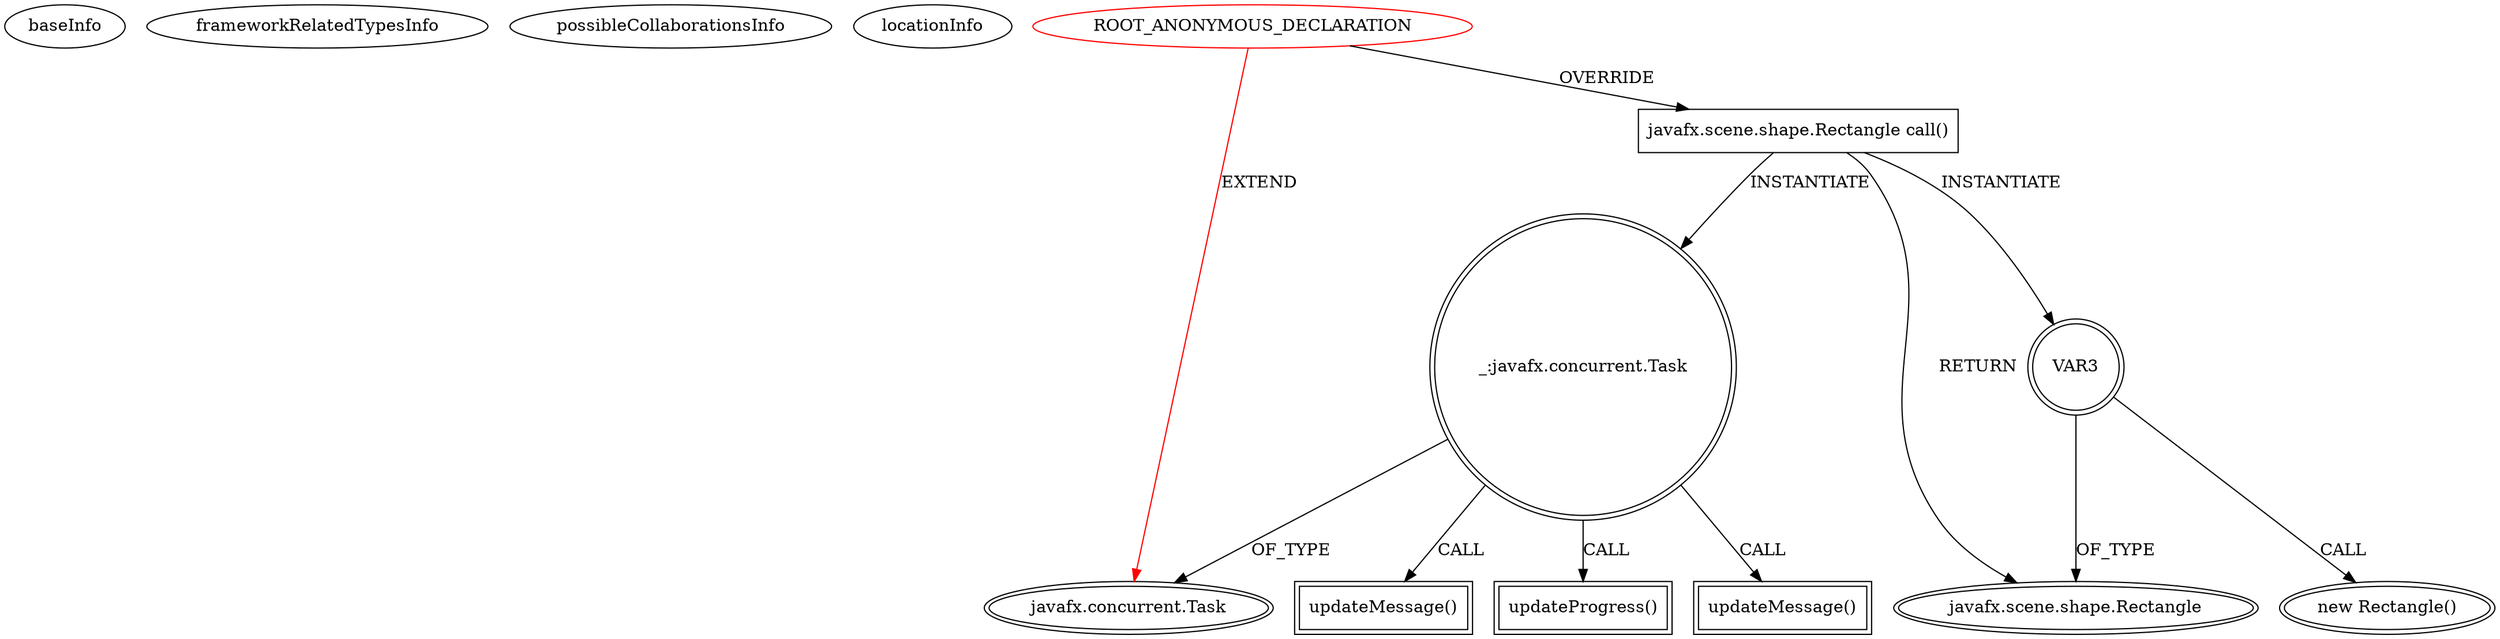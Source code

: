 digraph {
baseInfo[graphId=665,category="extension_graph",isAnonymous=true,possibleRelation=false]
frameworkRelatedTypesInfo[0="javafx.concurrent.Task"]
possibleCollaborationsInfo[]
locationInfo[projectName="Johnmalc-JavaFX",filePath="/Johnmalc-JavaFX/JavaFX-master/src/james/Minimal.java",contextSignature="javafx.concurrent.Task createTask()",graphId="665"]
0[label="ROOT_ANONYMOUS_DECLARATION",vertexType="ROOT_ANONYMOUS_DECLARATION",isFrameworkType=false,color=red]
1[label="javafx.concurrent.Task",vertexType="FRAMEWORK_CLASS_TYPE",isFrameworkType=true,peripheries=2]
2[label="javafx.scene.shape.Rectangle call()",vertexType="OVERRIDING_METHOD_DECLARATION",isFrameworkType=false,shape=box]
3[label="javafx.scene.shape.Rectangle",vertexType="FRAMEWORK_CLASS_TYPE",isFrameworkType=true,peripheries=2]
4[label="_:javafx.concurrent.Task",vertexType="VARIABLE_EXPRESION",isFrameworkType=true,peripheries=2,shape=circle]
5[label="updateMessage()",vertexType="INSIDE_CALL",isFrameworkType=true,peripheries=2,shape=box]
8[label="updateProgress()",vertexType="INSIDE_CALL",isFrameworkType=true,peripheries=2,shape=box]
10[label="updateMessage()",vertexType="INSIDE_CALL",isFrameworkType=true,peripheries=2,shape=box]
12[label="VAR3",vertexType="VARIABLE_EXPRESION",isFrameworkType=true,peripheries=2,shape=circle]
11[label="new Rectangle()",vertexType="CONSTRUCTOR_CALL",isFrameworkType=true,peripheries=2]
0->1[label="EXTEND",color=red]
0->2[label="OVERRIDE"]
2->3[label="RETURN"]
2->4[label="INSTANTIATE"]
4->1[label="OF_TYPE"]
4->5[label="CALL"]
4->8[label="CALL"]
4->10[label="CALL"]
2->12[label="INSTANTIATE"]
12->3[label="OF_TYPE"]
12->11[label="CALL"]
}
